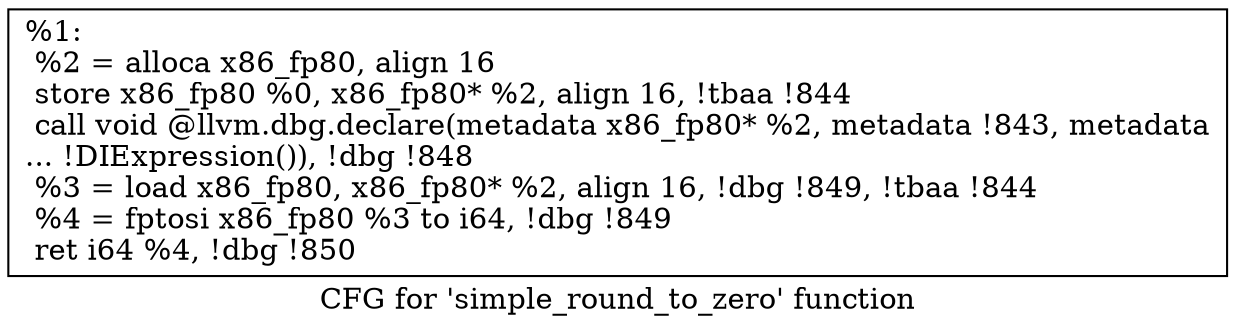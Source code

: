 digraph "CFG for 'simple_round_to_zero' function" {
	label="CFG for 'simple_round_to_zero' function";

	Node0xad7b00 [shape=record,label="{%1:\l  %2 = alloca x86_fp80, align 16\l  store x86_fp80 %0, x86_fp80* %2, align 16, !tbaa !844\l  call void @llvm.dbg.declare(metadata x86_fp80* %2, metadata !843, metadata\l... !DIExpression()), !dbg !848\l  %3 = load x86_fp80, x86_fp80* %2, align 16, !dbg !849, !tbaa !844\l  %4 = fptosi x86_fp80 %3 to i64, !dbg !849\l  ret i64 %4, !dbg !850\l}"];
}
